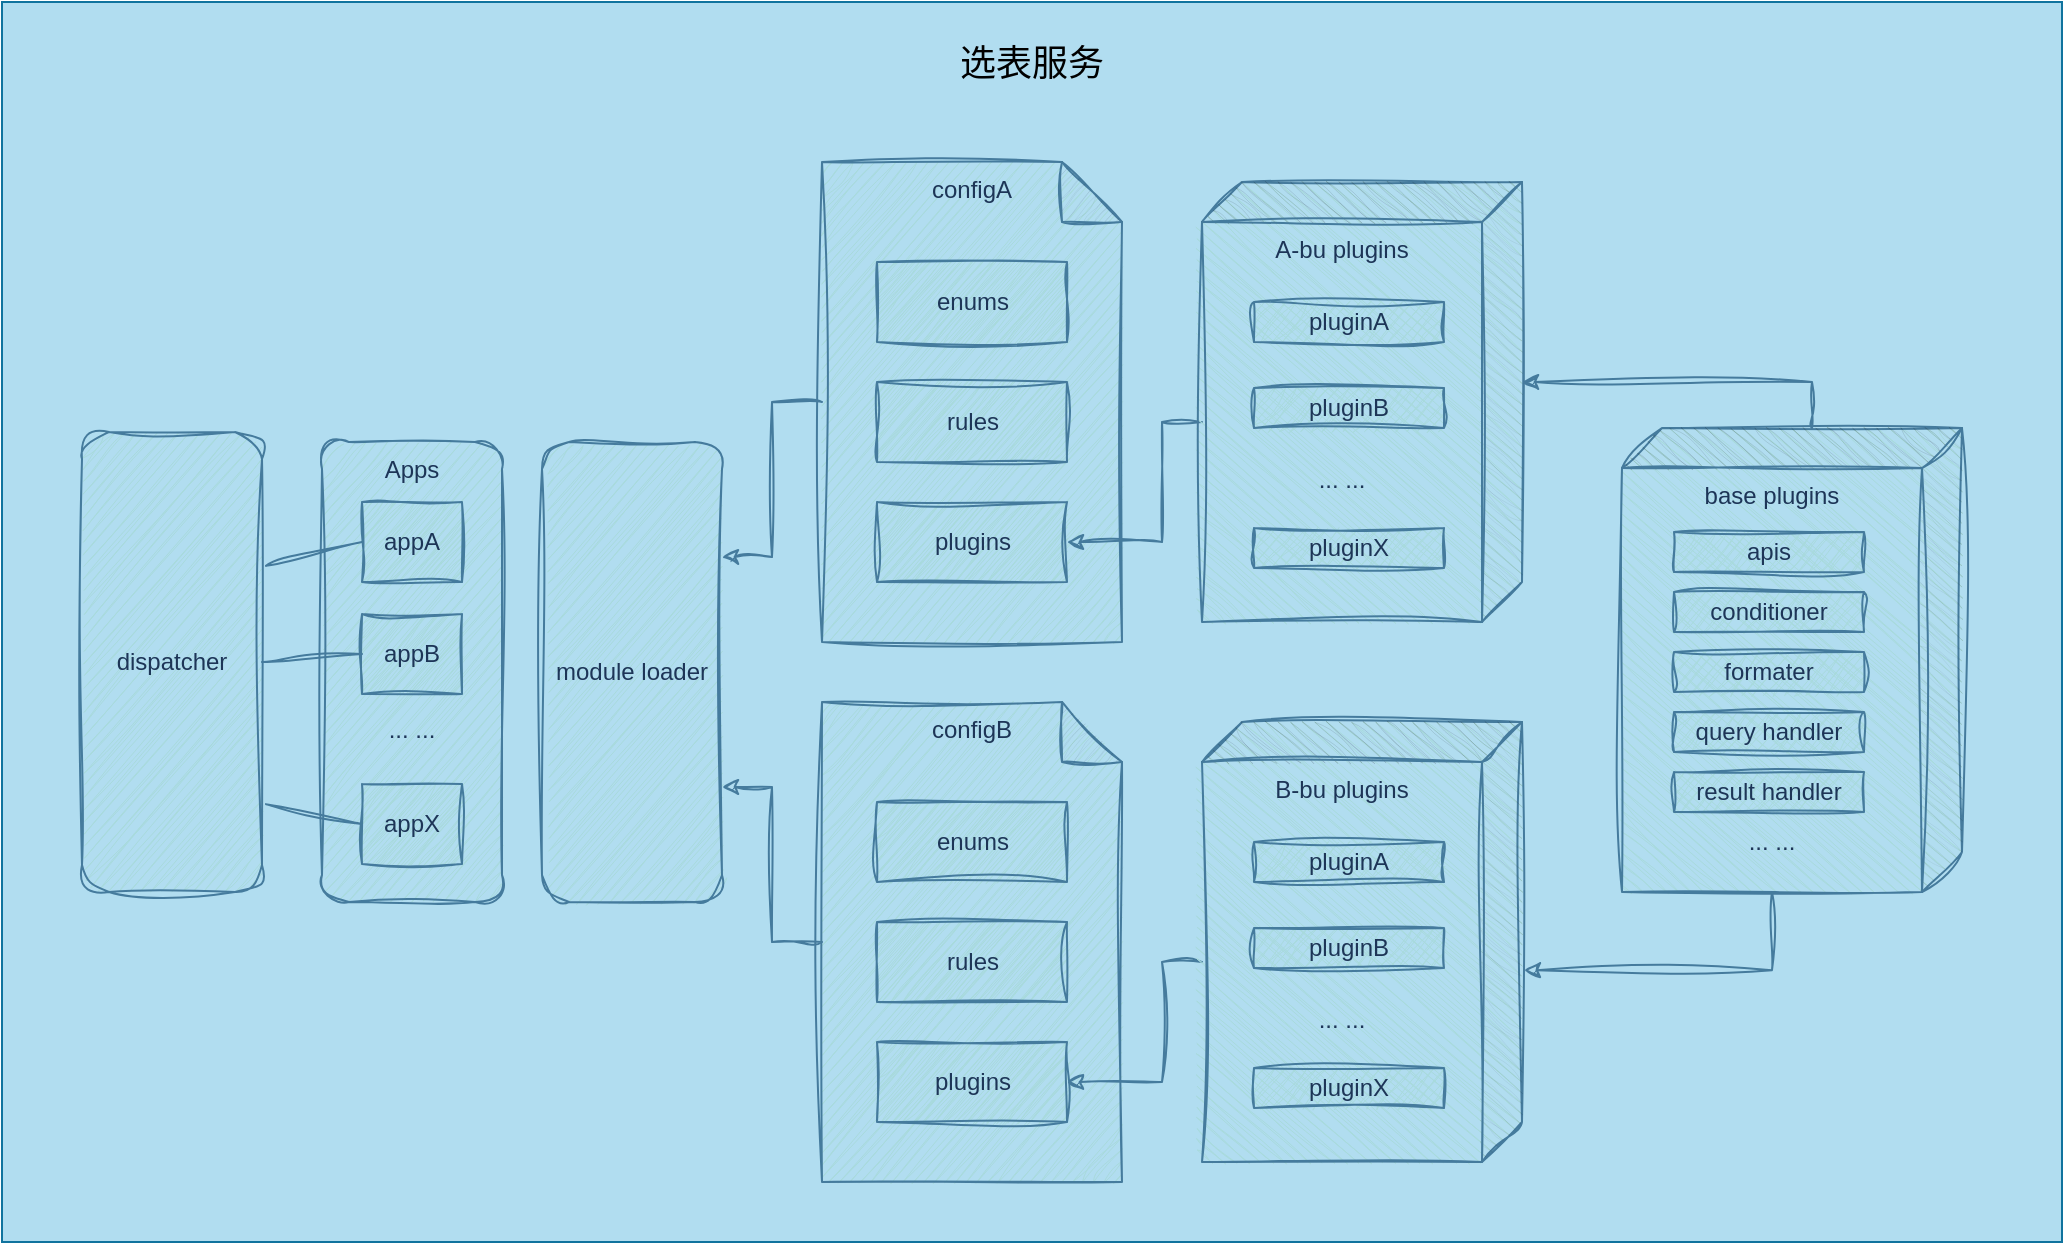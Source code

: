 <mxfile version="24.0.1" type="github">
  <diagram id="C5RBs43oDa-KdzZeNtuy" name="Page-1">
    <mxGraphModel dx="2261" dy="761" grid="1" gridSize="10" guides="1" tooltips="1" connect="1" arrows="1" fold="1" page="1" pageScale="1" pageWidth="827" pageHeight="1169" background="none" math="0" shadow="0">
      <root>
        <mxCell id="WIyWlLk6GJQsqaUBKTNV-0" />
        <mxCell id="WIyWlLk6GJQsqaUBKTNV-1" parent="WIyWlLk6GJQsqaUBKTNV-0" />
        <mxCell id="ebe6CAPBfRJyWC64Laac-29" value="&lt;div&gt;&lt;br&gt;&lt;/div&gt;&lt;font style=&quot;font-size: 18px;&quot;&gt;选表服务&lt;/font&gt;" style="rounded=0;whiteSpace=wrap;html=1;hachureGap=4;verticalAlign=top;labelBackgroundColor=none;fillColor=#b1ddf0;strokeColor=#10739e;" vertex="1" parent="WIyWlLk6GJQsqaUBKTNV-1">
          <mxGeometry x="-130" y="130" width="1030" height="620" as="geometry" />
        </mxCell>
        <mxCell id="ebe6CAPBfRJyWC64Laac-30" value="configA" style="shape=note;whiteSpace=wrap;html=1;backgroundOutline=1;darkOpacity=0.05;sketch=1;hachureGap=4;jiggle=2;curveFitting=1;verticalAlign=top;labelBackgroundColor=none;fillColor=#A8DADC;strokeColor=#457B9D;fontColor=#1D3557;" vertex="1" parent="WIyWlLk6GJQsqaUBKTNV-1">
          <mxGeometry x="280" y="210" width="150" height="240" as="geometry" />
        </mxCell>
        <mxCell id="ebe6CAPBfRJyWC64Laac-31" value="module loader" style="rounded=1;whiteSpace=wrap;html=1;sketch=1;hachureGap=4;jiggle=2;curveFitting=1;labelBackgroundColor=none;fillColor=#A8DADC;strokeColor=#457B9D;fontColor=#1D3557;" vertex="1" parent="WIyWlLk6GJQsqaUBKTNV-1">
          <mxGeometry x="140" y="350" width="90" height="230" as="geometry" />
        </mxCell>
        <mxCell id="ebe6CAPBfRJyWC64Laac-32" value="plugins" style="rounded=0;whiteSpace=wrap;html=1;sketch=1;hachureGap=4;jiggle=2;curveFitting=1;labelBackgroundColor=none;fillColor=#A8DADC;strokeColor=#457B9D;fontColor=#1D3557;" vertex="1" parent="WIyWlLk6GJQsqaUBKTNV-1">
          <mxGeometry x="307.5" y="380" width="95" height="40" as="geometry" />
        </mxCell>
        <mxCell id="ebe6CAPBfRJyWC64Laac-33" value="enums" style="rounded=0;whiteSpace=wrap;html=1;sketch=1;hachureGap=4;jiggle=2;curveFitting=1;labelBackgroundColor=none;fillColor=#A8DADC;strokeColor=#457B9D;fontColor=#1D3557;" vertex="1" parent="WIyWlLk6GJQsqaUBKTNV-1">
          <mxGeometry x="307.5" y="260" width="95" height="40" as="geometry" />
        </mxCell>
        <mxCell id="ebe6CAPBfRJyWC64Laac-34" value="rules" style="rounded=0;whiteSpace=wrap;html=1;sketch=1;hachureGap=4;jiggle=2;curveFitting=1;labelBackgroundColor=none;fillColor=#A8DADC;strokeColor=#457B9D;fontColor=#1D3557;" vertex="1" parent="WIyWlLk6GJQsqaUBKTNV-1">
          <mxGeometry x="307.5" y="320" width="95" height="40" as="geometry" />
        </mxCell>
        <mxCell id="ebe6CAPBfRJyWC64Laac-38" value="base plugins&lt;div&gt;&lt;br&gt;&lt;/div&gt;&lt;div&gt;&lt;br&gt;&lt;/div&gt;&lt;div&gt;&lt;br&gt;&lt;/div&gt;&lt;div&gt;&lt;br&gt;&lt;/div&gt;&lt;div&gt;&lt;br&gt;&lt;/div&gt;&lt;div&gt;&lt;br&gt;&lt;/div&gt;&lt;div&gt;&lt;br&gt;&lt;/div&gt;&lt;div&gt;&lt;br&gt;&lt;/div&gt;&lt;div&gt;&lt;br&gt;&lt;/div&gt;&lt;div&gt;&lt;br&gt;&lt;/div&gt;&lt;div&gt;&lt;br&gt;&lt;/div&gt;&lt;div&gt;&lt;span style=&quot;background-color: initial;&quot;&gt;... ...&lt;/span&gt;&lt;br&gt;&lt;/div&gt;" style="shape=cube;whiteSpace=wrap;html=1;boundedLbl=1;backgroundOutline=1;darkOpacity=0.05;darkOpacity2=0.1;sketch=1;hachureGap=4;jiggle=2;curveFitting=1;direction=south;verticalAlign=top;labelBackgroundColor=none;fillColor=#A8DADC;strokeColor=#457B9D;fontColor=#1D3557;" vertex="1" parent="WIyWlLk6GJQsqaUBKTNV-1">
          <mxGeometry x="680" y="343" width="170" height="232" as="geometry" />
        </mxCell>
        <mxCell id="ebe6CAPBfRJyWC64Laac-40" value="apis" style="rounded=0;whiteSpace=wrap;html=1;sketch=1;hachureGap=4;jiggle=2;curveFitting=1;labelBackgroundColor=none;fillColor=#A8DADC;strokeColor=#457B9D;fontColor=#1D3557;" vertex="1" parent="WIyWlLk6GJQsqaUBKTNV-1">
          <mxGeometry x="706" y="395" width="95" height="20" as="geometry" />
        </mxCell>
        <mxCell id="ebe6CAPBfRJyWC64Laac-42" value="result handler" style="rounded=0;whiteSpace=wrap;html=1;sketch=1;hachureGap=4;jiggle=2;curveFitting=1;labelBackgroundColor=none;fillColor=#A8DADC;strokeColor=#457B9D;fontColor=#1D3557;" vertex="1" parent="WIyWlLk6GJQsqaUBKTNV-1">
          <mxGeometry x="706" y="515" width="95" height="20" as="geometry" />
        </mxCell>
        <mxCell id="ebe6CAPBfRJyWC64Laac-43" value="query handler" style="rounded=0;whiteSpace=wrap;html=1;sketch=1;hachureGap=4;jiggle=2;curveFitting=1;labelBackgroundColor=none;fillColor=#A8DADC;strokeColor=#457B9D;fontColor=#1D3557;" vertex="1" parent="WIyWlLk6GJQsqaUBKTNV-1">
          <mxGeometry x="706" y="485" width="95" height="20" as="geometry" />
        </mxCell>
        <mxCell id="ebe6CAPBfRJyWC64Laac-45" value="conditioner" style="rounded=0;whiteSpace=wrap;html=1;sketch=1;hachureGap=4;jiggle=2;curveFitting=1;labelBackgroundColor=none;fillColor=#A8DADC;strokeColor=#457B9D;fontColor=#1D3557;" vertex="1" parent="WIyWlLk6GJQsqaUBKTNV-1">
          <mxGeometry x="706" y="425" width="95" height="20" as="geometry" />
        </mxCell>
        <mxCell id="ebe6CAPBfRJyWC64Laac-46" value="formater" style="rounded=0;whiteSpace=wrap;html=1;sketch=1;hachureGap=4;jiggle=2;curveFitting=1;labelBackgroundColor=none;fillColor=#A8DADC;strokeColor=#457B9D;fontColor=#1D3557;" vertex="1" parent="WIyWlLk6GJQsqaUBKTNV-1">
          <mxGeometry x="706" y="455" width="95" height="20" as="geometry" />
        </mxCell>
        <mxCell id="ebe6CAPBfRJyWC64Laac-63" style="edgeStyle=orthogonalEdgeStyle;rounded=0;sketch=1;hachureGap=4;jiggle=2;curveFitting=1;orthogonalLoop=1;jettySize=auto;html=1;exitX=0;exitY=0;exitDx=120;exitDy=160;exitPerimeter=0;entryX=1;entryY=0.5;entryDx=0;entryDy=0;labelBackgroundColor=none;fontColor=default;strokeColor=#457B9D;" edge="1" parent="WIyWlLk6GJQsqaUBKTNV-1" source="ebe6CAPBfRJyWC64Laac-50" target="ebe6CAPBfRJyWC64Laac-32">
          <mxGeometry relative="1" as="geometry">
            <Array as="points">
              <mxPoint x="450" y="340" />
              <mxPoint x="450" y="400" />
            </Array>
          </mxGeometry>
        </mxCell>
        <mxCell id="ebe6CAPBfRJyWC64Laac-50" value="A-bu plugins&lt;div&gt;&lt;br&gt;&lt;/div&gt;&lt;div&gt;&lt;br&gt;&lt;/div&gt;&lt;div&gt;&lt;br&gt;&lt;/div&gt;&lt;div&gt;&lt;br&gt;&lt;/div&gt;&lt;div&gt;&lt;br&gt;&lt;/div&gt;&lt;div&gt;&lt;br&gt;&lt;/div&gt;&lt;div&gt;&lt;br&gt;&lt;/div&gt;&lt;div&gt;... ...&lt;/div&gt;" style="shape=cube;whiteSpace=wrap;html=1;boundedLbl=1;backgroundOutline=1;darkOpacity=0.05;darkOpacity2=0.1;sketch=1;hachureGap=4;jiggle=2;curveFitting=1;direction=south;verticalAlign=top;labelBackgroundColor=none;fillColor=#A8DADC;strokeColor=#457B9D;fontColor=#1D3557;" vertex="1" parent="WIyWlLk6GJQsqaUBKTNV-1">
          <mxGeometry x="470" y="220" width="160" height="220" as="geometry" />
        </mxCell>
        <mxCell id="ebe6CAPBfRJyWC64Laac-51" value="pluginA" style="rounded=0;whiteSpace=wrap;html=1;sketch=1;hachureGap=4;jiggle=2;curveFitting=1;labelBackgroundColor=none;fillColor=#A8DADC;strokeColor=#457B9D;fontColor=#1D3557;" vertex="1" parent="WIyWlLk6GJQsqaUBKTNV-1">
          <mxGeometry x="496" y="280" width="95" height="20" as="geometry" />
        </mxCell>
        <mxCell id="ebe6CAPBfRJyWC64Laac-52" value="pluginX" style="rounded=0;whiteSpace=wrap;html=1;sketch=1;hachureGap=4;jiggle=2;curveFitting=1;labelBackgroundColor=none;fillColor=#A8DADC;strokeColor=#457B9D;fontColor=#1D3557;" vertex="1" parent="WIyWlLk6GJQsqaUBKTNV-1">
          <mxGeometry x="496" y="393" width="95" height="20" as="geometry" />
        </mxCell>
        <mxCell id="ebe6CAPBfRJyWC64Laac-54" value="pluginB" style="rounded=0;whiteSpace=wrap;html=1;sketch=1;hachureGap=4;jiggle=2;curveFitting=1;labelBackgroundColor=none;fillColor=#A8DADC;strokeColor=#457B9D;fontColor=#1D3557;" vertex="1" parent="WIyWlLk6GJQsqaUBKTNV-1">
          <mxGeometry x="496" y="323" width="95" height="20" as="geometry" />
        </mxCell>
        <mxCell id="ebe6CAPBfRJyWC64Laac-64" value="configB" style="shape=note;whiteSpace=wrap;html=1;backgroundOutline=1;darkOpacity=0.05;sketch=1;hachureGap=4;jiggle=2;curveFitting=1;verticalAlign=top;labelBackgroundColor=none;fillColor=#A8DADC;strokeColor=#457B9D;fontColor=#1D3557;" vertex="1" parent="WIyWlLk6GJQsqaUBKTNV-1">
          <mxGeometry x="280" y="480" width="150" height="240" as="geometry" />
        </mxCell>
        <mxCell id="ebe6CAPBfRJyWC64Laac-65" value="plugins" style="rounded=0;whiteSpace=wrap;html=1;sketch=1;hachureGap=4;jiggle=2;curveFitting=1;labelBackgroundColor=none;fillColor=#A8DADC;strokeColor=#457B9D;fontColor=#1D3557;" vertex="1" parent="WIyWlLk6GJQsqaUBKTNV-1">
          <mxGeometry x="307.5" y="650" width="95" height="40" as="geometry" />
        </mxCell>
        <mxCell id="ebe6CAPBfRJyWC64Laac-66" value="enums" style="rounded=0;whiteSpace=wrap;html=1;sketch=1;hachureGap=4;jiggle=2;curveFitting=1;labelBackgroundColor=none;fillColor=#A8DADC;strokeColor=#457B9D;fontColor=#1D3557;" vertex="1" parent="WIyWlLk6GJQsqaUBKTNV-1">
          <mxGeometry x="307.5" y="530" width="95" height="40" as="geometry" />
        </mxCell>
        <mxCell id="ebe6CAPBfRJyWC64Laac-67" value="rules" style="rounded=0;whiteSpace=wrap;html=1;sketch=1;hachureGap=4;jiggle=2;curveFitting=1;labelBackgroundColor=none;fillColor=#A8DADC;strokeColor=#457B9D;fontColor=#1D3557;" vertex="1" parent="WIyWlLk6GJQsqaUBKTNV-1">
          <mxGeometry x="307.5" y="590" width="95" height="40" as="geometry" />
        </mxCell>
        <mxCell id="ebe6CAPBfRJyWC64Laac-68" style="edgeStyle=orthogonalEdgeStyle;rounded=0;sketch=1;hachureGap=4;jiggle=2;curveFitting=1;orthogonalLoop=1;jettySize=auto;html=1;exitX=0;exitY=0;exitDx=120;exitDy=160;exitPerimeter=0;entryX=1;entryY=0.5;entryDx=0;entryDy=0;labelBackgroundColor=none;fontColor=default;strokeColor=#457B9D;" edge="1" parent="WIyWlLk6GJQsqaUBKTNV-1" source="ebe6CAPBfRJyWC64Laac-69" target="ebe6CAPBfRJyWC64Laac-65">
          <mxGeometry relative="1" as="geometry">
            <Array as="points">
              <mxPoint x="450" y="610" />
              <mxPoint x="450" y="670" />
            </Array>
          </mxGeometry>
        </mxCell>
        <mxCell id="ebe6CAPBfRJyWC64Laac-69" value="B-bu plugins&lt;div&gt;&lt;br&gt;&lt;/div&gt;&lt;div&gt;&lt;br&gt;&lt;/div&gt;&lt;div&gt;&lt;br&gt;&lt;/div&gt;&lt;div&gt;&lt;br&gt;&lt;/div&gt;&lt;div&gt;&lt;br&gt;&lt;/div&gt;&lt;div&gt;&lt;br&gt;&lt;/div&gt;&lt;div&gt;&lt;br&gt;&lt;/div&gt;&lt;div&gt;... ...&lt;/div&gt;" style="shape=cube;whiteSpace=wrap;html=1;boundedLbl=1;backgroundOutline=1;darkOpacity=0.05;darkOpacity2=0.1;sketch=1;hachureGap=4;jiggle=2;curveFitting=1;direction=south;verticalAlign=top;labelBackgroundColor=none;fillColor=#A8DADC;strokeColor=#457B9D;fontColor=#1D3557;" vertex="1" parent="WIyWlLk6GJQsqaUBKTNV-1">
          <mxGeometry x="470" y="490" width="160" height="220" as="geometry" />
        </mxCell>
        <mxCell id="ebe6CAPBfRJyWC64Laac-70" value="pluginA" style="rounded=0;whiteSpace=wrap;html=1;sketch=1;hachureGap=4;jiggle=2;curveFitting=1;labelBackgroundColor=none;fillColor=#A8DADC;strokeColor=#457B9D;fontColor=#1D3557;" vertex="1" parent="WIyWlLk6GJQsqaUBKTNV-1">
          <mxGeometry x="496" y="550" width="95" height="20" as="geometry" />
        </mxCell>
        <mxCell id="ebe6CAPBfRJyWC64Laac-71" value="pluginX" style="rounded=0;whiteSpace=wrap;html=1;sketch=1;hachureGap=4;jiggle=2;curveFitting=1;labelBackgroundColor=none;fillColor=#A8DADC;strokeColor=#457B9D;fontColor=#1D3557;" vertex="1" parent="WIyWlLk6GJQsqaUBKTNV-1">
          <mxGeometry x="496" y="663" width="95" height="20" as="geometry" />
        </mxCell>
        <mxCell id="ebe6CAPBfRJyWC64Laac-72" value="pluginB" style="rounded=0;whiteSpace=wrap;html=1;sketch=1;hachureGap=4;jiggle=2;curveFitting=1;labelBackgroundColor=none;fillColor=#A8DADC;strokeColor=#457B9D;fontColor=#1D3557;" vertex="1" parent="WIyWlLk6GJQsqaUBKTNV-1">
          <mxGeometry x="496" y="593" width="95" height="20" as="geometry" />
        </mxCell>
        <mxCell id="ebe6CAPBfRJyWC64Laac-74" style="edgeStyle=orthogonalEdgeStyle;rounded=0;sketch=1;hachureGap=4;jiggle=2;curveFitting=1;orthogonalLoop=1;jettySize=auto;html=1;exitX=0;exitY=0.5;exitDx=0;exitDy=0;exitPerimeter=0;entryX=1;entryY=0.25;entryDx=0;entryDy=0;labelBackgroundColor=none;fontColor=default;strokeColor=#457B9D;" edge="1" parent="WIyWlLk6GJQsqaUBKTNV-1" source="ebe6CAPBfRJyWC64Laac-30" target="ebe6CAPBfRJyWC64Laac-31">
          <mxGeometry relative="1" as="geometry" />
        </mxCell>
        <mxCell id="ebe6CAPBfRJyWC64Laac-75" style="edgeStyle=orthogonalEdgeStyle;rounded=0;sketch=1;hachureGap=4;jiggle=2;curveFitting=1;orthogonalLoop=1;jettySize=auto;html=1;exitX=0;exitY=0.5;exitDx=0;exitDy=0;exitPerimeter=0;entryX=1;entryY=0.75;entryDx=0;entryDy=0;labelBackgroundColor=none;fontColor=default;strokeColor=#457B9D;" edge="1" parent="WIyWlLk6GJQsqaUBKTNV-1" source="ebe6CAPBfRJyWC64Laac-64" target="ebe6CAPBfRJyWC64Laac-31">
          <mxGeometry relative="1" as="geometry" />
        </mxCell>
        <mxCell id="ebe6CAPBfRJyWC64Laac-76" style="edgeStyle=orthogonalEdgeStyle;rounded=0;sketch=1;hachureGap=4;jiggle=2;curveFitting=1;orthogonalLoop=1;jettySize=auto;html=1;exitX=0;exitY=0;exitDx=0;exitDy=75;exitPerimeter=0;entryX=0;entryY=0;entryDx=100;entryDy=0;entryPerimeter=0;labelBackgroundColor=none;fontColor=default;strokeColor=#457B9D;" edge="1" parent="WIyWlLk6GJQsqaUBKTNV-1" source="ebe6CAPBfRJyWC64Laac-38" target="ebe6CAPBfRJyWC64Laac-50">
          <mxGeometry relative="1" as="geometry" />
        </mxCell>
        <mxCell id="ebe6CAPBfRJyWC64Laac-78" style="edgeStyle=orthogonalEdgeStyle;rounded=0;sketch=1;hachureGap=4;jiggle=2;curveFitting=1;orthogonalLoop=1;jettySize=auto;html=1;exitX=0;exitY=0;exitDx=232;exitDy=95;exitPerimeter=0;entryX=0.564;entryY=-0.006;entryDx=0;entryDy=0;entryPerimeter=0;labelBackgroundColor=none;fontColor=default;strokeColor=#457B9D;" edge="1" parent="WIyWlLk6GJQsqaUBKTNV-1" source="ebe6CAPBfRJyWC64Laac-38" target="ebe6CAPBfRJyWC64Laac-69">
          <mxGeometry relative="1" as="geometry" />
        </mxCell>
        <mxCell id="ebe6CAPBfRJyWC64Laac-83" value="Apps&lt;div&gt;&lt;br&gt;&lt;/div&gt;&lt;div&gt;&lt;br&gt;&lt;/div&gt;&lt;div&gt;&lt;br&gt;&lt;/div&gt;&lt;div&gt;&lt;br&gt;&lt;/div&gt;&lt;div&gt;&lt;br&gt;&lt;/div&gt;&lt;div&gt;&lt;br&gt;&lt;/div&gt;&lt;div&gt;&lt;br&gt;&lt;/div&gt;&lt;div&gt;&lt;br&gt;&lt;/div&gt;&lt;div&gt;... ...&lt;/div&gt;" style="rounded=1;whiteSpace=wrap;html=1;sketch=1;hachureGap=4;jiggle=2;curveFitting=1;verticalAlign=top;labelBackgroundColor=none;fillColor=#A8DADC;strokeColor=#457B9D;fontColor=#1D3557;" vertex="1" parent="WIyWlLk6GJQsqaUBKTNV-1">
          <mxGeometry x="30" y="350" width="90" height="230" as="geometry" />
        </mxCell>
        <mxCell id="ebe6CAPBfRJyWC64Laac-84" value="appA" style="rounded=0;whiteSpace=wrap;html=1;sketch=1;hachureGap=4;jiggle=2;curveFitting=1;labelBackgroundColor=none;fillColor=#A8DADC;strokeColor=#457B9D;fontColor=#1D3557;" vertex="1" parent="WIyWlLk6GJQsqaUBKTNV-1">
          <mxGeometry x="50" y="380" width="50" height="40" as="geometry" />
        </mxCell>
        <mxCell id="ebe6CAPBfRJyWC64Laac-85" value="appB" style="rounded=0;whiteSpace=wrap;html=1;sketch=1;hachureGap=4;jiggle=2;curveFitting=1;labelBackgroundColor=none;fillColor=#A8DADC;strokeColor=#457B9D;fontColor=#1D3557;" vertex="1" parent="WIyWlLk6GJQsqaUBKTNV-1">
          <mxGeometry x="50" y="436" width="50" height="40" as="geometry" />
        </mxCell>
        <mxCell id="ebe6CAPBfRJyWC64Laac-94" value="" style="endArrow=none;html=1;rounded=0;sketch=1;hachureGap=4;jiggle=2;curveFitting=1;entryX=0;entryY=0.5;entryDx=0;entryDy=0;exitX=1.022;exitY=0.291;exitDx=0;exitDy=0;exitPerimeter=0;labelBackgroundColor=none;fontColor=default;strokeColor=#457B9D;" edge="1" parent="WIyWlLk6GJQsqaUBKTNV-1" source="ebe6CAPBfRJyWC64Laac-92" target="ebe6CAPBfRJyWC64Laac-84">
          <mxGeometry width="50" height="50" relative="1" as="geometry">
            <mxPoint x="390" y="550" as="sourcePoint" />
            <mxPoint x="440" y="500" as="targetPoint" />
          </mxGeometry>
        </mxCell>
        <mxCell id="ebe6CAPBfRJyWC64Laac-86" value="appX" style="rounded=0;whiteSpace=wrap;html=1;sketch=1;hachureGap=4;jiggle=2;curveFitting=1;labelBackgroundColor=none;fillColor=#A8DADC;strokeColor=#457B9D;fontColor=#1D3557;" vertex="1" parent="WIyWlLk6GJQsqaUBKTNV-1">
          <mxGeometry x="50" y="521" width="50" height="40" as="geometry" />
        </mxCell>
        <mxCell id="ebe6CAPBfRJyWC64Laac-96" value="" style="endArrow=none;html=1;rounded=0;sketch=1;hachureGap=4;jiggle=2;curveFitting=1;entryX=0;entryY=0.5;entryDx=0;entryDy=0;exitX=1;exitY=0.5;exitDx=0;exitDy=0;labelBackgroundColor=none;fontColor=default;strokeColor=#457B9D;" edge="1" parent="WIyWlLk6GJQsqaUBKTNV-1" source="ebe6CAPBfRJyWC64Laac-92" target="ebe6CAPBfRJyWC64Laac-85">
          <mxGeometry width="50" height="50" relative="1" as="geometry">
            <mxPoint x="390" y="550" as="sourcePoint" />
            <mxPoint x="440" y="500" as="targetPoint" />
          </mxGeometry>
        </mxCell>
        <mxCell id="ebe6CAPBfRJyWC64Laac-97" value="" style="endArrow=none;html=1;rounded=0;sketch=1;hachureGap=4;jiggle=2;curveFitting=1;entryX=0;entryY=0.5;entryDx=0;entryDy=0;labelBackgroundColor=none;fontColor=default;exitX=1.022;exitY=0.809;exitDx=0;exitDy=0;exitPerimeter=0;strokeColor=#457B9D;" edge="1" parent="WIyWlLk6GJQsqaUBKTNV-1" source="ebe6CAPBfRJyWC64Laac-92" target="ebe6CAPBfRJyWC64Laac-86">
          <mxGeometry width="50" height="50" relative="1" as="geometry">
            <mxPoint x="-70" y="541" as="sourcePoint" />
            <mxPoint x="440" y="500" as="targetPoint" />
          </mxGeometry>
        </mxCell>
        <mxCell id="ebe6CAPBfRJyWC64Laac-92" value="dispatcher" style="rounded=1;whiteSpace=wrap;html=1;sketch=1;hachureGap=4;jiggle=2;curveFitting=1;labelBackgroundColor=none;fillColor=#A8DADC;strokeColor=#457B9D;fontColor=#1D3557;" vertex="1" parent="WIyWlLk6GJQsqaUBKTNV-1">
          <mxGeometry x="-90" y="345" width="90" height="230" as="geometry" />
        </mxCell>
      </root>
    </mxGraphModel>
  </diagram>
</mxfile>
